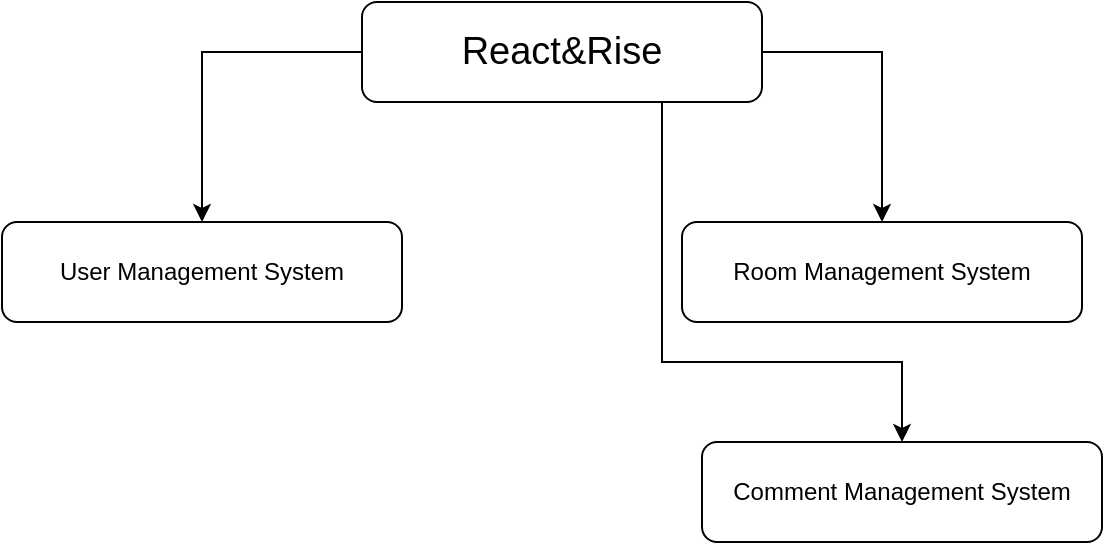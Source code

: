 <mxfile version="23.1.2" type="device">
  <diagram id="prtHgNgQTEPvFCAcTncT" name="Page-1">
    <mxGraphModel dx="1050" dy="603" grid="1" gridSize="10" guides="1" tooltips="1" connect="1" arrows="1" fold="1" page="1" pageScale="1" pageWidth="827" pageHeight="1169" math="0" shadow="0">
      <root>
        <mxCell id="0" />
        <mxCell id="1" parent="0" />
        <mxCell id="W0Y-NySGwF1yL7qLvfiQ-1" value="&lt;font style=&quot;font-size: 19px;&quot;&gt;React&amp;amp;Rise&lt;/font&gt;" style="rounded=1;whiteSpace=wrap;html=1;" parent="1" vertex="1">
          <mxGeometry x="330" y="120" width="200" height="50" as="geometry" />
        </mxCell>
        <mxCell id="W0Y-NySGwF1yL7qLvfiQ-6" value="User Management System" style="rounded=1;whiteSpace=wrap;html=1;" parent="1" vertex="1">
          <mxGeometry x="150" y="230" width="200" height="50" as="geometry" />
        </mxCell>
        <mxCell id="W0Y-NySGwF1yL7qLvfiQ-7" value="Room Management System" style="rounded=1;whiteSpace=wrap;html=1;" parent="1" vertex="1">
          <mxGeometry x="490" y="230" width="200" height="50" as="geometry" />
        </mxCell>
        <mxCell id="W0Y-NySGwF1yL7qLvfiQ-8" value="Comment Management System" style="rounded=1;whiteSpace=wrap;html=1;" parent="1" vertex="1">
          <mxGeometry x="500" y="340" width="200" height="50" as="geometry" />
        </mxCell>
        <mxCell id="W0Y-NySGwF1yL7qLvfiQ-11" value="" style="endArrow=classic;html=1;rounded=0;entryX=0.5;entryY=0;entryDx=0;entryDy=0;fontStyle=1;exitX=0;exitY=0.5;exitDx=0;exitDy=0;" parent="1" source="W0Y-NySGwF1yL7qLvfiQ-1" target="W0Y-NySGwF1yL7qLvfiQ-6" edge="1">
          <mxGeometry width="50" height="50" relative="1" as="geometry">
            <mxPoint x="390" y="170" as="sourcePoint" />
            <mxPoint x="270" y="240" as="targetPoint" />
            <Array as="points">
              <mxPoint x="250" y="145" />
            </Array>
          </mxGeometry>
        </mxCell>
        <mxCell id="W0Y-NySGwF1yL7qLvfiQ-12" value="" style="endArrow=classic;html=1;rounded=0;entryX=0.5;entryY=0;entryDx=0;entryDy=0;fontStyle=1;exitX=0.75;exitY=1;exitDx=0;exitDy=0;" parent="1" source="W0Y-NySGwF1yL7qLvfiQ-1" target="W0Y-NySGwF1yL7qLvfiQ-8" edge="1">
          <mxGeometry width="50" height="50" relative="1" as="geometry">
            <mxPoint x="400" y="180" as="sourcePoint" />
            <mxPoint x="270" y="350" as="targetPoint" />
            <Array as="points">
              <mxPoint x="480" y="300" />
              <mxPoint x="600" y="300" />
            </Array>
          </mxGeometry>
        </mxCell>
        <mxCell id="W0Y-NySGwF1yL7qLvfiQ-13" value="" style="endArrow=classic;html=1;rounded=0;fontStyle=1;exitX=1;exitY=0.5;exitDx=0;exitDy=0;entryX=0.5;entryY=0;entryDx=0;entryDy=0;" parent="1" source="W0Y-NySGwF1yL7qLvfiQ-1" target="W0Y-NySGwF1yL7qLvfiQ-7" edge="1">
          <mxGeometry width="50" height="50" relative="1" as="geometry">
            <mxPoint x="340" y="155" as="sourcePoint" />
            <mxPoint x="270" y="240" as="targetPoint" />
            <Array as="points">
              <mxPoint x="590" y="145" />
            </Array>
          </mxGeometry>
        </mxCell>
      </root>
    </mxGraphModel>
  </diagram>
</mxfile>
